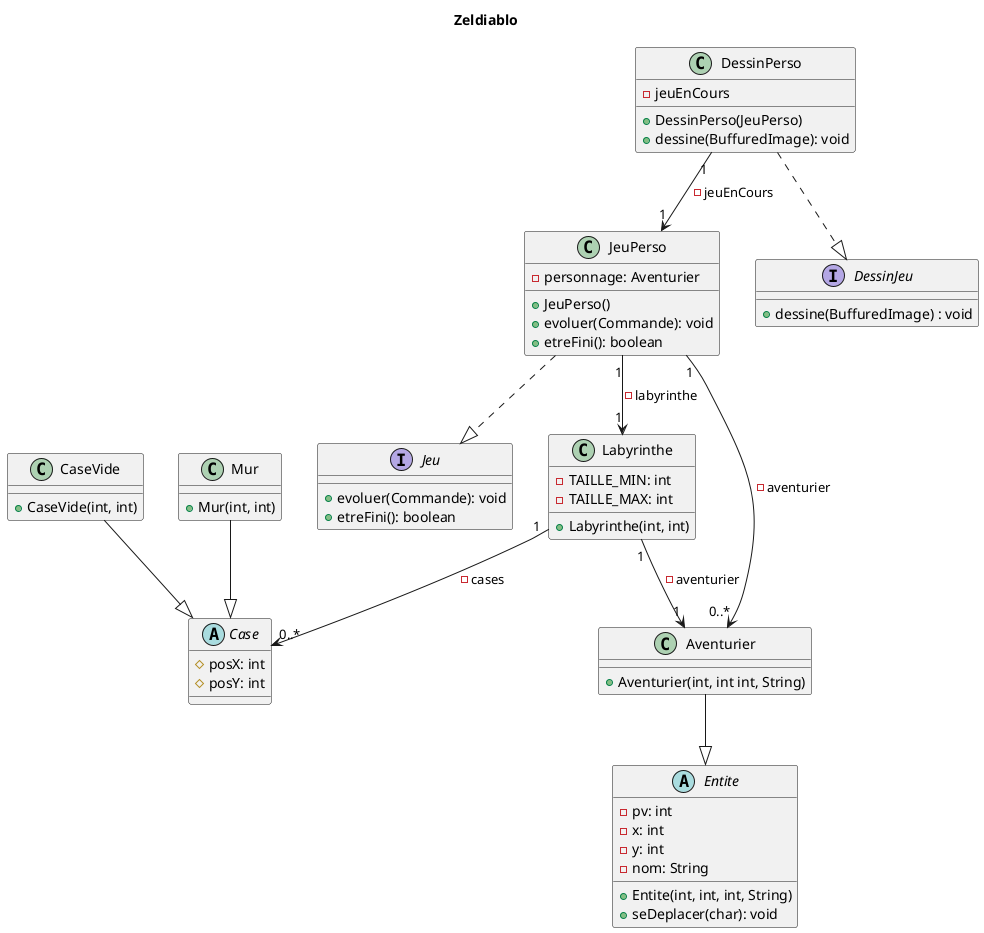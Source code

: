 "plantuml.exportOutDir": "."
@startuml 
title Zeldiablo

interface Jeu {
    +evoluer(Commande): void
    +etreFini(): boolean
}

class JeuPerso {
    -personnage: Aventurier
    +JeuPerso()
    +evoluer(Commande): void
    +etreFini(): boolean
}

interface DessinJeu {
    +dessine(BuffuredImage) : void
}

class DessinPerso {
    -jeuEnCours
    +DessinPerso(JeuPerso)
    +dessine(BuffuredImage): void
}

class Labyrinthe {
    -TAILLE_MIN: int
    -TAILLE_MAX: int
    +Labyrinthe(int, int)
}

abstract Case {
    #posX: int
    #posY: int
}

class CaseVide {
    +CaseVide(int, int)
}

class Mur {
    +Mur(int, int)
}

abstract Entite {
    -pv: int
    -x: int
    -y: int
    -nom: String

    +Entite(int, int, int, String)
    +seDeplacer(char): void
}

class Aventurier {
    +Aventurier(int, int int, String)
}

JeuPerso "1" --> "1" Labyrinthe : -labyrinthe
DessinPerso "1" --> "1" JeuPerso : -jeuEnCours
Labyrinthe "1" --> "0..*" Case : -cases
JeuPerso "1" --> "0..*" Aventurier : -aventurier
Labyrinthe "1" --> "1" Aventurier : -aventurier

JeuPerso ..|> Jeu
DessinPerso ..|> DessinJeu
CaseVide --|> Case
Mur --|> Case
Aventurier --|> Entite

@enduml